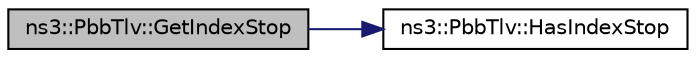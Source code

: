 digraph "ns3::PbbTlv::GetIndexStop"
{
 // LATEX_PDF_SIZE
  edge [fontname="Helvetica",fontsize="10",labelfontname="Helvetica",labelfontsize="10"];
  node [fontname="Helvetica",fontsize="10",shape=record];
  rankdir="LR";
  Node1 [label="ns3::PbbTlv::GetIndexStop",height=0.2,width=0.4,color="black", fillcolor="grey75", style="filled", fontcolor="black",tooltip="Get the stop point index."];
  Node1 -> Node2 [color="midnightblue",fontsize="10",style="solid",fontname="Helvetica"];
  Node2 [label="ns3::PbbTlv::HasIndexStop",height=0.2,width=0.4,color="black", fillcolor="white", style="filled",URL="$classns3_1_1_pbb_tlv.html#ad4947cd4ae7f8e624f5a71df4fa043c2",tooltip="Checks if there is a stop index."];
}
